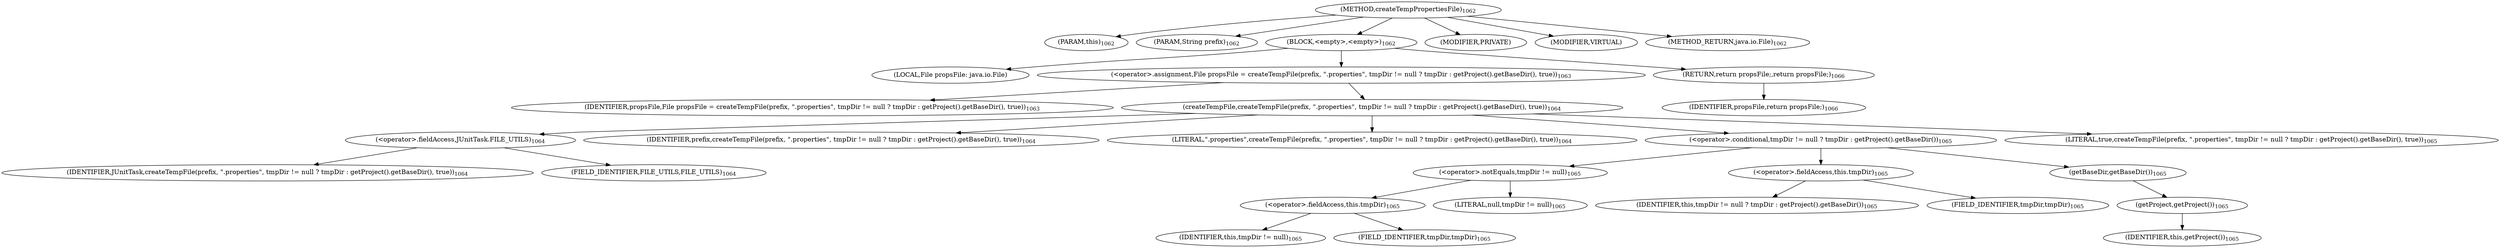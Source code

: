 digraph "createTempPropertiesFile" {  
"2268" [label = <(METHOD,createTempPropertiesFile)<SUB>1062</SUB>> ]
"151" [label = <(PARAM,this)<SUB>1062</SUB>> ]
"2269" [label = <(PARAM,String prefix)<SUB>1062</SUB>> ]
"2270" [label = <(BLOCK,&lt;empty&gt;,&lt;empty&gt;)<SUB>1062</SUB>> ]
"2271" [label = <(LOCAL,File propsFile: java.io.File)> ]
"2272" [label = <(&lt;operator&gt;.assignment,File propsFile = createTempFile(prefix, &quot;.properties&quot;, tmpDir != null ? tmpDir : getProject().getBaseDir(), true))<SUB>1063</SUB>> ]
"2273" [label = <(IDENTIFIER,propsFile,File propsFile = createTempFile(prefix, &quot;.properties&quot;, tmpDir != null ? tmpDir : getProject().getBaseDir(), true))<SUB>1063</SUB>> ]
"2274" [label = <(createTempFile,createTempFile(prefix, &quot;.properties&quot;, tmpDir != null ? tmpDir : getProject().getBaseDir(), true))<SUB>1064</SUB>> ]
"2275" [label = <(&lt;operator&gt;.fieldAccess,JUnitTask.FILE_UTILS)<SUB>1064</SUB>> ]
"2276" [label = <(IDENTIFIER,JUnitTask,createTempFile(prefix, &quot;.properties&quot;, tmpDir != null ? tmpDir : getProject().getBaseDir(), true))<SUB>1064</SUB>> ]
"2277" [label = <(FIELD_IDENTIFIER,FILE_UTILS,FILE_UTILS)<SUB>1064</SUB>> ]
"2278" [label = <(IDENTIFIER,prefix,createTempFile(prefix, &quot;.properties&quot;, tmpDir != null ? tmpDir : getProject().getBaseDir(), true))<SUB>1064</SUB>> ]
"2279" [label = <(LITERAL,&quot;.properties&quot;,createTempFile(prefix, &quot;.properties&quot;, tmpDir != null ? tmpDir : getProject().getBaseDir(), true))<SUB>1064</SUB>> ]
"2280" [label = <(&lt;operator&gt;.conditional,tmpDir != null ? tmpDir : getProject().getBaseDir())<SUB>1065</SUB>> ]
"2281" [label = <(&lt;operator&gt;.notEquals,tmpDir != null)<SUB>1065</SUB>> ]
"2282" [label = <(&lt;operator&gt;.fieldAccess,this.tmpDir)<SUB>1065</SUB>> ]
"2283" [label = <(IDENTIFIER,this,tmpDir != null)<SUB>1065</SUB>> ]
"2284" [label = <(FIELD_IDENTIFIER,tmpDir,tmpDir)<SUB>1065</SUB>> ]
"2285" [label = <(LITERAL,null,tmpDir != null)<SUB>1065</SUB>> ]
"2286" [label = <(&lt;operator&gt;.fieldAccess,this.tmpDir)<SUB>1065</SUB>> ]
"2287" [label = <(IDENTIFIER,this,tmpDir != null ? tmpDir : getProject().getBaseDir())<SUB>1065</SUB>> ]
"2288" [label = <(FIELD_IDENTIFIER,tmpDir,tmpDir)<SUB>1065</SUB>> ]
"2289" [label = <(getBaseDir,getBaseDir())<SUB>1065</SUB>> ]
"2290" [label = <(getProject,getProject())<SUB>1065</SUB>> ]
"150" [label = <(IDENTIFIER,this,getProject())<SUB>1065</SUB>> ]
"2291" [label = <(LITERAL,true,createTempFile(prefix, &quot;.properties&quot;, tmpDir != null ? tmpDir : getProject().getBaseDir(), true))<SUB>1065</SUB>> ]
"2292" [label = <(RETURN,return propsFile;,return propsFile;)<SUB>1066</SUB>> ]
"2293" [label = <(IDENTIFIER,propsFile,return propsFile;)<SUB>1066</SUB>> ]
"2294" [label = <(MODIFIER,PRIVATE)> ]
"2295" [label = <(MODIFIER,VIRTUAL)> ]
"2296" [label = <(METHOD_RETURN,java.io.File)<SUB>1062</SUB>> ]
  "2268" -> "151" 
  "2268" -> "2269" 
  "2268" -> "2270" 
  "2268" -> "2294" 
  "2268" -> "2295" 
  "2268" -> "2296" 
  "2270" -> "2271" 
  "2270" -> "2272" 
  "2270" -> "2292" 
  "2272" -> "2273" 
  "2272" -> "2274" 
  "2274" -> "2275" 
  "2274" -> "2278" 
  "2274" -> "2279" 
  "2274" -> "2280" 
  "2274" -> "2291" 
  "2275" -> "2276" 
  "2275" -> "2277" 
  "2280" -> "2281" 
  "2280" -> "2286" 
  "2280" -> "2289" 
  "2281" -> "2282" 
  "2281" -> "2285" 
  "2282" -> "2283" 
  "2282" -> "2284" 
  "2286" -> "2287" 
  "2286" -> "2288" 
  "2289" -> "2290" 
  "2290" -> "150" 
  "2292" -> "2293" 
}
